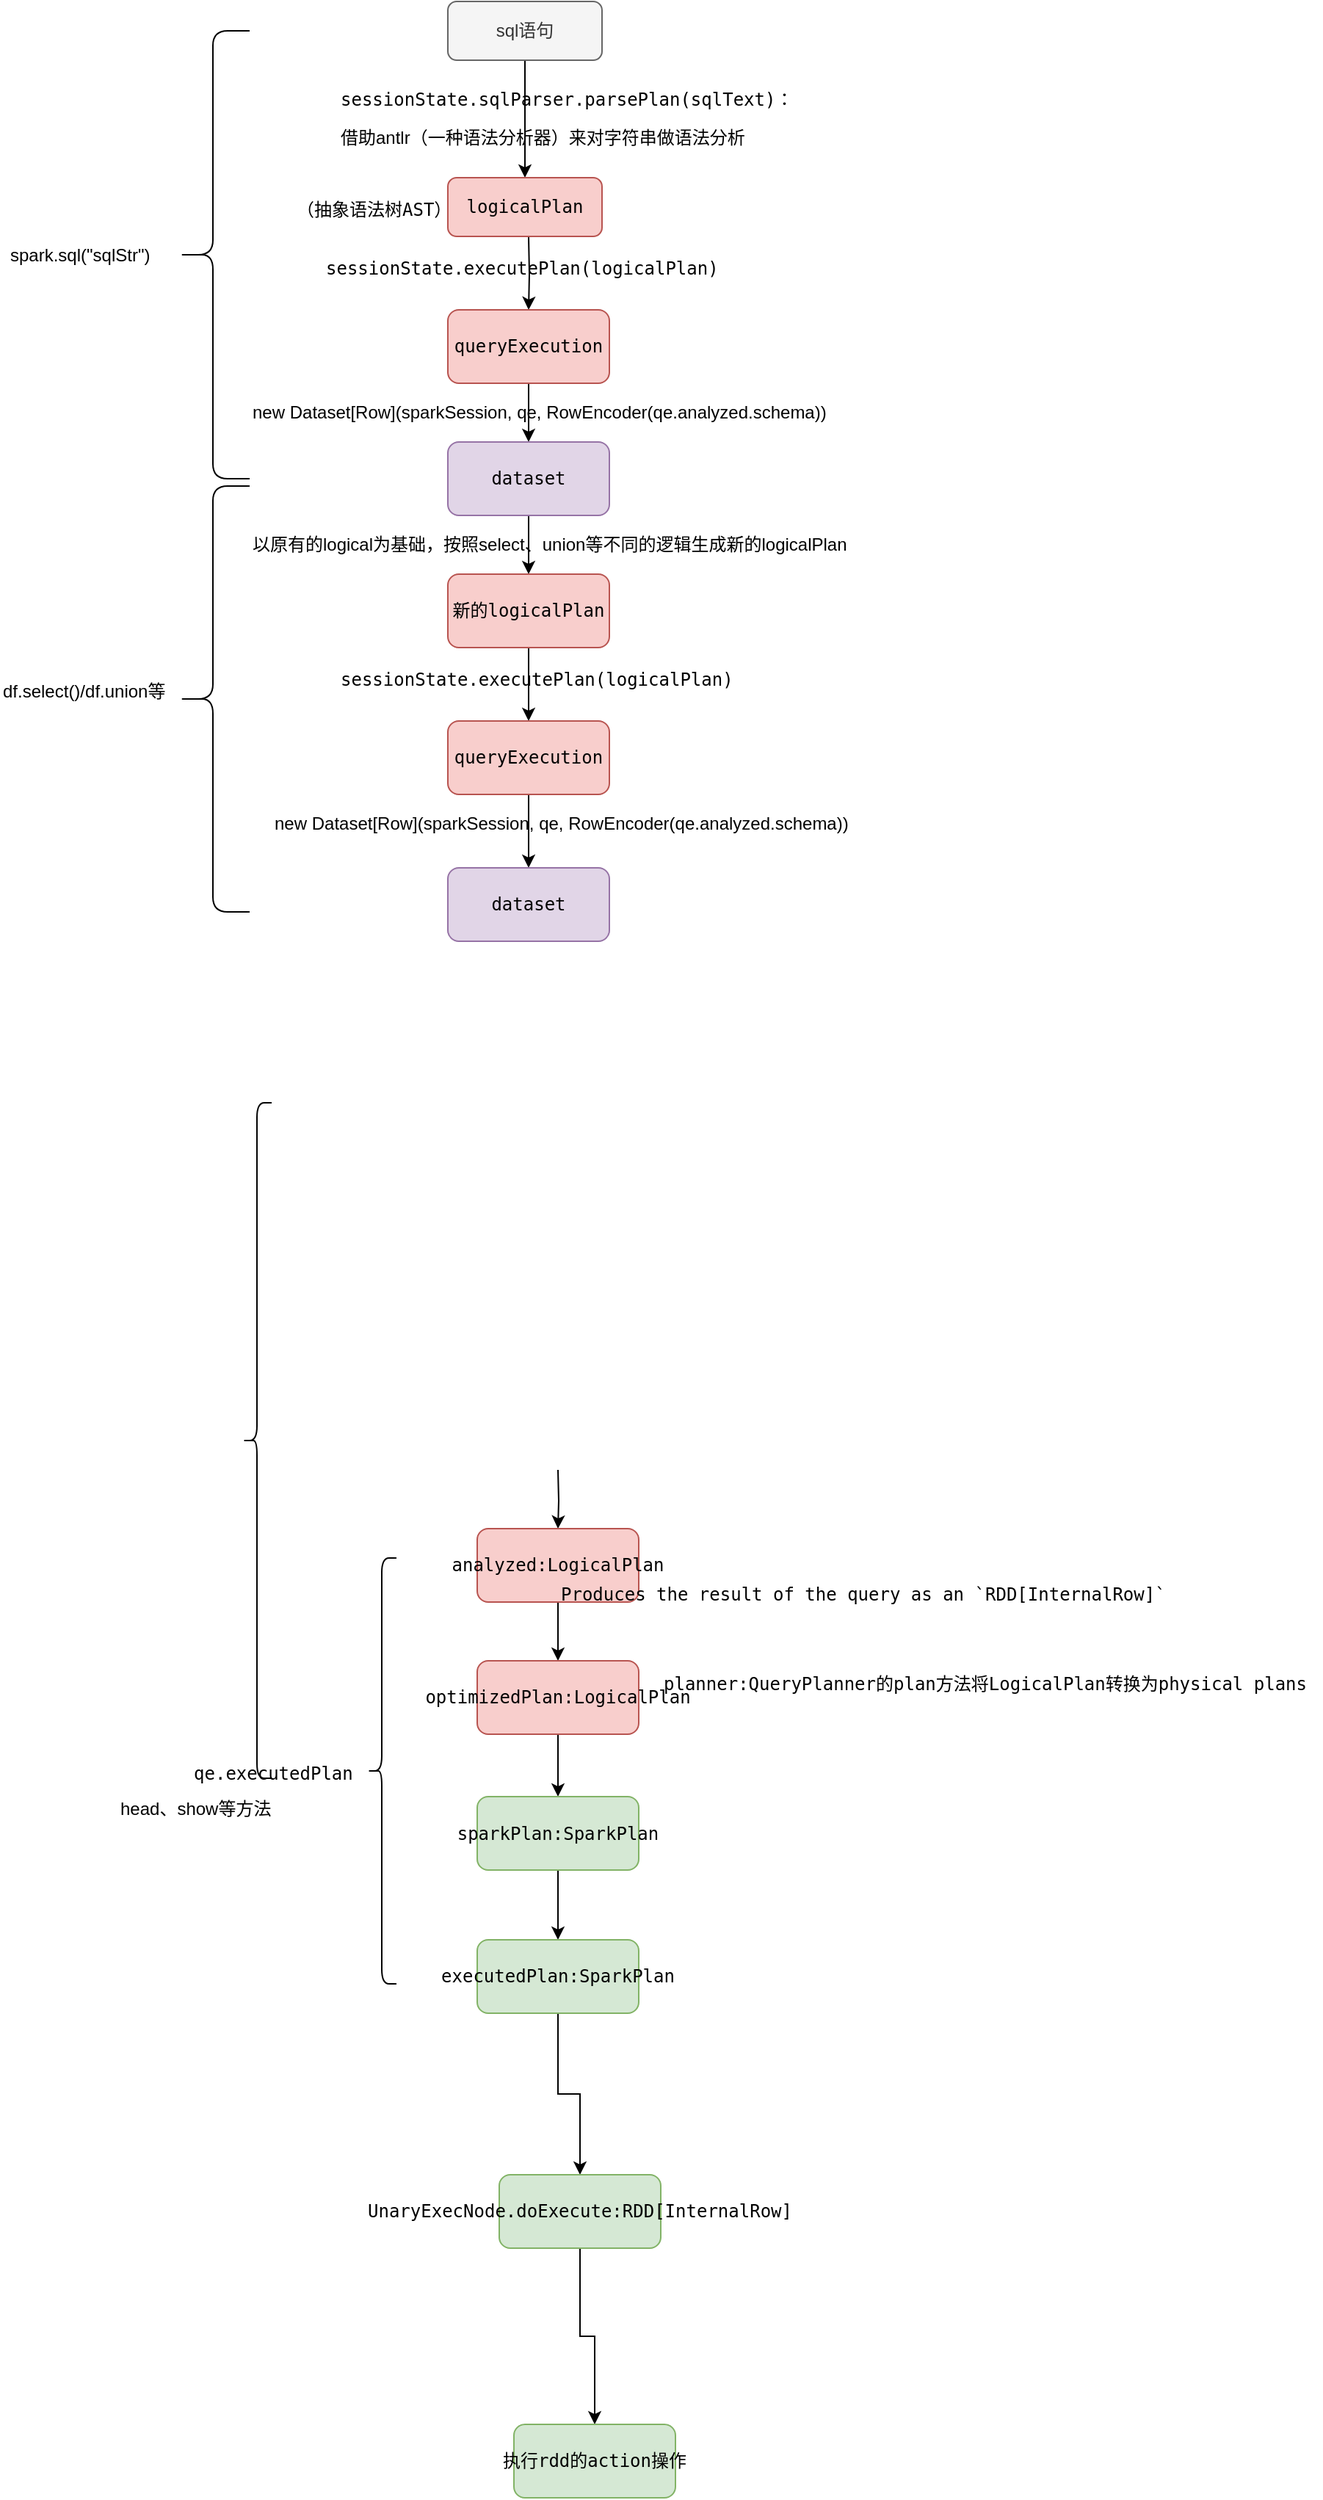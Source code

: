 <mxfile version="13.6.5" type="github">
  <diagram id="dt9gVWyhlOoFSgmwXe27" name="Page-1">
    <mxGraphModel dx="2013" dy="707" grid="1" gridSize="10" guides="1" tooltips="1" connect="1" arrows="1" fold="1" page="1" pageScale="1" pageWidth="827" pageHeight="1169" math="0" shadow="0">
      <root>
        <mxCell id="0" />
        <mxCell id="1" parent="0" />
        <mxCell id="-dyHjd3bptGtPjj9Zdof-26" style="edgeStyle=orthogonalEdgeStyle;rounded=0;orthogonalLoop=1;jettySize=auto;html=1;exitX=0.5;exitY=1;exitDx=0;exitDy=0;" parent="1" source="-dyHjd3bptGtPjj9Zdof-1" target="-dyHjd3bptGtPjj9Zdof-7" edge="1">
          <mxGeometry relative="1" as="geometry" />
        </mxCell>
        <mxCell id="-dyHjd3bptGtPjj9Zdof-1" value="sql语句" style="rounded=1;whiteSpace=wrap;html=1;fillColor=#f5f5f5;strokeColor=#666666;fontColor=#333333;" parent="1" vertex="1">
          <mxGeometry x="205" y="90" width="105" height="40" as="geometry" />
        </mxCell>
        <mxCell id="-dyHjd3bptGtPjj9Zdof-20" value="" style="edgeStyle=orthogonalEdgeStyle;rounded=0;orthogonalLoop=1;jettySize=auto;html=1;" parent="1" target="-dyHjd3bptGtPjj9Zdof-19" edge="1">
          <mxGeometry relative="1" as="geometry">
            <mxPoint x="260" y="250" as="sourcePoint" />
          </mxGeometry>
        </mxCell>
        <mxCell id="-dyHjd3bptGtPjj9Zdof-7" value="&lt;pre&gt;logicalPlan&lt;/pre&gt;" style="rounded=1;whiteSpace=wrap;html=1;fillColor=#f8cecc;strokeColor=#b85450;" parent="1" vertex="1">
          <mxGeometry x="205" y="210" width="105" height="40" as="geometry" />
        </mxCell>
        <mxCell id="-dyHjd3bptGtPjj9Zdof-24" value="" style="edgeStyle=orthogonalEdgeStyle;rounded=0;orthogonalLoop=1;jettySize=auto;html=1;" parent="1" source="-dyHjd3bptGtPjj9Zdof-19" target="-dyHjd3bptGtPjj9Zdof-23" edge="1">
          <mxGeometry relative="1" as="geometry" />
        </mxCell>
        <mxCell id="-dyHjd3bptGtPjj9Zdof-19" value="&lt;pre&gt;&lt;pre&gt;queryExecution&lt;/pre&gt;&lt;/pre&gt;" style="rounded=1;whiteSpace=wrap;html=1;fillColor=#f8cecc;strokeColor=#b85450;" parent="1" vertex="1">
          <mxGeometry x="205" y="300" width="110" height="50" as="geometry" />
        </mxCell>
        <mxCell id="d70ykFKuIf1G3HS4-Ldp-2" value="" style="edgeStyle=orthogonalEdgeStyle;rounded=0;orthogonalLoop=1;jettySize=auto;html=1;" edge="1" parent="1" source="-dyHjd3bptGtPjj9Zdof-23" target="d70ykFKuIf1G3HS4-Ldp-1">
          <mxGeometry relative="1" as="geometry" />
        </mxCell>
        <mxCell id="-dyHjd3bptGtPjj9Zdof-23" value="&lt;pre&gt;&lt;pre&gt;dataset&lt;/pre&gt;&lt;/pre&gt;" style="rounded=1;whiteSpace=wrap;html=1;fillColor=#e1d5e7;strokeColor=#9673a6;" parent="1" vertex="1">
          <mxGeometry x="205" y="390" width="110" height="50" as="geometry" />
        </mxCell>
        <mxCell id="pKj4gWHQKjA0kMIVy3WO-13" value="" style="edgeStyle=orthogonalEdgeStyle;rounded=0;orthogonalLoop=1;jettySize=auto;html=1;" parent="1" target="pKj4gWHQKjA0kMIVy3WO-12" edge="1">
          <mxGeometry relative="1" as="geometry">
            <mxPoint x="280" y="1090" as="sourcePoint" />
          </mxGeometry>
        </mxCell>
        <mxCell id="pKj4gWHQKjA0kMIVy3WO-16" value="" style="edgeStyle=orthogonalEdgeStyle;rounded=0;orthogonalLoop=1;jettySize=auto;html=1;" parent="1" source="pKj4gWHQKjA0kMIVy3WO-12" target="pKj4gWHQKjA0kMIVy3WO-15" edge="1">
          <mxGeometry relative="1" as="geometry" />
        </mxCell>
        <mxCell id="pKj4gWHQKjA0kMIVy3WO-12" value="&lt;pre&gt;&lt;pre&gt;&lt;pre&gt;&lt;span&gt;analyzed:&lt;/span&gt;LogicalPlan&lt;/pre&gt;&lt;/pre&gt;&lt;/pre&gt;" style="rounded=1;whiteSpace=wrap;html=1;fillColor=#f8cecc;strokeColor=#b85450;" parent="1" vertex="1">
          <mxGeometry x="225" y="1130" width="110" height="50" as="geometry" />
        </mxCell>
        <mxCell id="axlH73A9_Z8-cDt6JRsq-2" value="" style="edgeStyle=orthogonalEdgeStyle;rounded=0;orthogonalLoop=1;jettySize=auto;html=1;" parent="1" source="pKj4gWHQKjA0kMIVy3WO-15" target="axlH73A9_Z8-cDt6JRsq-1" edge="1">
          <mxGeometry relative="1" as="geometry" />
        </mxCell>
        <mxCell id="pKj4gWHQKjA0kMIVy3WO-15" value="&lt;pre&gt;&lt;pre&gt;&lt;pre&gt;&lt;pre&gt;&lt;pre&gt;&lt;span&gt;optimizedPlan:&lt;/span&gt;LogicalPlan&lt;/pre&gt;&lt;/pre&gt;&lt;/pre&gt;&lt;/pre&gt;&lt;/pre&gt;" style="rounded=1;whiteSpace=wrap;html=1;fillColor=#f8cecc;strokeColor=#b85450;" parent="1" vertex="1">
          <mxGeometry x="225" y="1220" width="110" height="50" as="geometry" />
        </mxCell>
        <mxCell id="axlH73A9_Z8-cDt6JRsq-4" style="edgeStyle=orthogonalEdgeStyle;rounded=0;orthogonalLoop=1;jettySize=auto;html=1;exitX=0.5;exitY=1;exitDx=0;exitDy=0;" parent="1" source="axlH73A9_Z8-cDt6JRsq-1" target="pKj4gWHQKjA0kMIVy3WO-17" edge="1">
          <mxGeometry relative="1" as="geometry" />
        </mxCell>
        <mxCell id="axlH73A9_Z8-cDt6JRsq-1" value="&lt;pre&gt;&lt;pre&gt;&lt;pre&gt;&lt;pre&gt;&lt;pre&gt;&lt;span&gt;sparkPlan:&lt;/span&gt;SparkPlan&lt;/pre&gt;&lt;/pre&gt;&lt;/pre&gt;&lt;/pre&gt;&lt;/pre&gt;" style="rounded=1;whiteSpace=wrap;html=1;fillColor=#d5e8d4;strokeColor=#82b366;" parent="1" vertex="1">
          <mxGeometry x="225" y="1312.5" width="110" height="50" as="geometry" />
        </mxCell>
        <mxCell id="axlH73A9_Z8-cDt6JRsq-10" style="edgeStyle=orthogonalEdgeStyle;rounded=0;orthogonalLoop=1;jettySize=auto;html=1;exitX=0.5;exitY=1;exitDx=0;exitDy=0;entryX=0.5;entryY=0;entryDx=0;entryDy=0;" parent="1" source="pKj4gWHQKjA0kMIVy3WO-17" target="axlH73A9_Z8-cDt6JRsq-7" edge="1">
          <mxGeometry relative="1" as="geometry" />
        </mxCell>
        <mxCell id="pKj4gWHQKjA0kMIVy3WO-17" value="&lt;pre&gt;&lt;pre&gt;&lt;pre&gt;&lt;pre&gt;&lt;pre&gt;executedPlan&lt;span&gt;:&lt;/span&gt;SparkPlan&lt;/pre&gt;&lt;/pre&gt;&lt;/pre&gt;&lt;/pre&gt;&lt;/pre&gt;" style="rounded=1;whiteSpace=wrap;html=1;fillColor=#d5e8d4;strokeColor=#82b366;" parent="1" vertex="1">
          <mxGeometry x="225" y="1410" width="110" height="50" as="geometry" />
        </mxCell>
        <mxCell id="-dyHjd3bptGtPjj9Zdof-10" value="&lt;pre&gt;&lt;span&gt;sessionState&lt;/span&gt;.sqlParser.parsePlan(sqlText)：&lt;/pre&gt;借助antlr（一种语法分析器）来对字符串做语法分析" style="text;html=1;resizable=0;points=[];autosize=1;align=left;verticalAlign=top;spacingTop=-4;" parent="1" vertex="1">
          <mxGeometry x="130" y="135" width="320" height="50" as="geometry" />
        </mxCell>
        <mxCell id="-dyHjd3bptGtPjj9Zdof-21" value="&lt;pre&gt;&lt;span&gt;sessionState&lt;/span&gt;.executePlan(logicalPlan)&lt;/pre&gt;" style="text;html=1;resizable=0;points=[];autosize=1;align=left;verticalAlign=top;spacingTop=-4;" parent="1" vertex="1">
          <mxGeometry x="120" y="250" width="280" height="40" as="geometry" />
        </mxCell>
        <mxCell id="-dyHjd3bptGtPjj9Zdof-25" value="new Dataset[Row](sparkSession, qe, RowEncoder(qe.analyzed.schema))" style="text;html=1;resizable=0;points=[];autosize=1;align=left;verticalAlign=top;spacingTop=-4;" parent="1" vertex="1">
          <mxGeometry x="70" y="360" width="410" height="20" as="geometry" />
        </mxCell>
        <mxCell id="pKj4gWHQKjA0kMIVy3WO-6" value="&lt;pre&gt;（抽象语法树AST）&lt;/pre&gt;" style="text;html=1;resizable=0;points=[];autosize=1;align=left;verticalAlign=top;spacingTop=-4;" parent="1" vertex="1">
          <mxGeometry x="100" y="210" width="120" height="40" as="geometry" />
        </mxCell>
        <mxCell id="pKj4gWHQKjA0kMIVy3WO-11" value="df.select()/df.union等" style="text;html=1;resizable=0;points=[];autosize=1;align=left;verticalAlign=top;spacingTop=-4;" parent="1" vertex="1">
          <mxGeometry x="-100" y="550" width="130" height="20" as="geometry" />
        </mxCell>
        <mxCell id="axlH73A9_Z8-cDt6JRsq-3" value="&lt;pre&gt;planner:QueryPlanner的plan方法将LogicalPlan转换为physical plans&lt;/pre&gt;" style="text;html=1;resizable=0;points=[];autosize=1;align=left;verticalAlign=top;spacingTop=-4;" parent="1" vertex="1">
          <mxGeometry x="350" y="1213.5" width="450" height="40" as="geometry" />
        </mxCell>
        <mxCell id="axlH73A9_Z8-cDt6JRsq-5" value="" style="shape=curlyBracket;whiteSpace=wrap;html=1;rounded=1;" parent="1" vertex="1">
          <mxGeometry x="150" y="1150" width="20" height="290" as="geometry" />
        </mxCell>
        <mxCell id="axlH73A9_Z8-cDt6JRsq-6" value="&lt;pre&gt;qe.&lt;span&gt;executedPlan&lt;/span&gt;&lt;/pre&gt;" style="text;html=1;resizable=0;points=[];autosize=1;align=left;verticalAlign=top;spacingTop=-4;" parent="1" vertex="1">
          <mxGeometry x="30" y="1275" width="120" height="40" as="geometry" />
        </mxCell>
        <mxCell id="axlH73A9_Z8-cDt6JRsq-9" value="" style="edgeStyle=orthogonalEdgeStyle;rounded=0;orthogonalLoop=1;jettySize=auto;html=1;" parent="1" source="axlH73A9_Z8-cDt6JRsq-7" target="axlH73A9_Z8-cDt6JRsq-8" edge="1">
          <mxGeometry relative="1" as="geometry" />
        </mxCell>
        <mxCell id="axlH73A9_Z8-cDt6JRsq-7" value="&lt;pre&gt;&lt;pre&gt;&lt;pre&gt;&lt;pre&gt;&lt;pre&gt;&lt;pre&gt;UnaryExecNode.&lt;span&gt;doExecute:&lt;/span&gt;RDD[InternalRow]&lt;/pre&gt;&lt;/pre&gt;&lt;/pre&gt;&lt;/pre&gt;&lt;/pre&gt;&lt;/pre&gt;" style="rounded=1;whiteSpace=wrap;html=1;fillColor=#d5e8d4;strokeColor=#82b366;" parent="1" vertex="1">
          <mxGeometry x="240" y="1570" width="110" height="50" as="geometry" />
        </mxCell>
        <mxCell id="axlH73A9_Z8-cDt6JRsq-8" value="&lt;pre&gt;&lt;pre&gt;&lt;pre&gt;&lt;pre&gt;&lt;pre&gt;执行rdd的action操作&lt;/pre&gt;&lt;/pre&gt;&lt;/pre&gt;&lt;/pre&gt;&lt;/pre&gt;" style="rounded=1;whiteSpace=wrap;html=1;fillColor=#d5e8d4;strokeColor=#82b366;" parent="1" vertex="1">
          <mxGeometry x="250" y="1740" width="110" height="50" as="geometry" />
        </mxCell>
        <mxCell id="axlH73A9_Z8-cDt6JRsq-11" value="&lt;pre&gt;&lt;span&gt;Produces the result of the query as an &lt;/span&gt;&lt;span&gt;`&lt;/span&gt;&lt;span&gt;RDD[InternalRow]&lt;/span&gt;&lt;span&gt;`&lt;/span&gt;&lt;/pre&gt;" style="text;html=1;resizable=0;points=[];autosize=1;align=left;verticalAlign=top;spacingTop=-4;" parent="1" vertex="1">
          <mxGeometry x="280" y="1152.5" width="430" height="40" as="geometry" />
        </mxCell>
        <mxCell id="axlH73A9_Z8-cDt6JRsq-14" value="head、show等方法" style="text;html=1;resizable=0;points=[];autosize=1;align=left;verticalAlign=top;spacingTop=-4;" parent="1" vertex="1">
          <mxGeometry x="-20" y="1311" width="120" height="20" as="geometry" />
        </mxCell>
        <mxCell id="axlH73A9_Z8-cDt6JRsq-18" value="" style="shape=curlyBracket;whiteSpace=wrap;html=1;rounded=1;" parent="1" vertex="1">
          <mxGeometry x="65" y="840" width="20" height="460" as="geometry" />
        </mxCell>
        <mxCell id="d70ykFKuIf1G3HS4-Ldp-10" value="" style="edgeStyle=orthogonalEdgeStyle;rounded=0;orthogonalLoop=1;jettySize=auto;html=1;" edge="1" parent="1" source="d70ykFKuIf1G3HS4-Ldp-1" target="d70ykFKuIf1G3HS4-Ldp-6">
          <mxGeometry relative="1" as="geometry" />
        </mxCell>
        <mxCell id="d70ykFKuIf1G3HS4-Ldp-1" value="&lt;pre&gt;&lt;pre&gt;新的logicalPlan&lt;/pre&gt;&lt;/pre&gt;" style="rounded=1;whiteSpace=wrap;html=1;fillColor=#f8cecc;strokeColor=#b85450;" vertex="1" parent="1">
          <mxGeometry x="205" y="480" width="110" height="50" as="geometry" />
        </mxCell>
        <mxCell id="d70ykFKuIf1G3HS4-Ldp-3" value="以原有的logical为基础，按照select、union等不同的逻辑生成新的logicalPlan" style="text;html=1;resizable=0;points=[];autosize=1;align=left;verticalAlign=top;spacingTop=-4;" vertex="1" parent="1">
          <mxGeometry x="70" y="450" width="420" height="20" as="geometry" />
        </mxCell>
        <mxCell id="d70ykFKuIf1G3HS4-Ldp-5" value="" style="edgeStyle=orthogonalEdgeStyle;rounded=0;orthogonalLoop=1;jettySize=auto;html=1;" edge="1" parent="1" source="d70ykFKuIf1G3HS4-Ldp-6" target="d70ykFKuIf1G3HS4-Ldp-7">
          <mxGeometry relative="1" as="geometry" />
        </mxCell>
        <mxCell id="d70ykFKuIf1G3HS4-Ldp-6" value="&lt;pre&gt;&lt;pre&gt;queryExecution&lt;/pre&gt;&lt;/pre&gt;" style="rounded=1;whiteSpace=wrap;html=1;fillColor=#f8cecc;strokeColor=#b85450;" vertex="1" parent="1">
          <mxGeometry x="205" y="580" width="110" height="50" as="geometry" />
        </mxCell>
        <mxCell id="d70ykFKuIf1G3HS4-Ldp-7" value="&lt;pre&gt;&lt;pre&gt;dataset&lt;/pre&gt;&lt;/pre&gt;" style="rounded=1;whiteSpace=wrap;html=1;fillColor=#e1d5e7;strokeColor=#9673a6;" vertex="1" parent="1">
          <mxGeometry x="205" y="680" width="110" height="50" as="geometry" />
        </mxCell>
        <mxCell id="d70ykFKuIf1G3HS4-Ldp-8" value="&lt;pre&gt;&lt;span&gt;sessionState&lt;/span&gt;.executePlan(logicalPlan)&lt;/pre&gt;" style="text;html=1;resizable=0;points=[];autosize=1;align=left;verticalAlign=top;spacingTop=-4;" vertex="1" parent="1">
          <mxGeometry x="130" y="530" width="280" height="40" as="geometry" />
        </mxCell>
        <mxCell id="d70ykFKuIf1G3HS4-Ldp-9" value="new Dataset[Row](sparkSession, qe, RowEncoder(qe.analyzed.schema))" style="text;html=1;resizable=0;points=[];autosize=1;align=left;verticalAlign=top;spacingTop=-4;" vertex="1" parent="1">
          <mxGeometry x="85" y="640" width="410" height="20" as="geometry" />
        </mxCell>
        <mxCell id="d70ykFKuIf1G3HS4-Ldp-11" value="" style="shape=curlyBracket;whiteSpace=wrap;html=1;rounded=1;" vertex="1" parent="1">
          <mxGeometry x="20" y="420" width="50" height="290" as="geometry" />
        </mxCell>
        <mxCell id="d70ykFKuIf1G3HS4-Ldp-12" value="" style="shape=curlyBracket;whiteSpace=wrap;html=1;rounded=1;" vertex="1" parent="1">
          <mxGeometry x="20" y="110" width="50" height="305" as="geometry" />
        </mxCell>
        <mxCell id="d70ykFKuIf1G3HS4-Ldp-15" value="spark.sql(&quot;sqlStr&quot;)" style="text;html=1;resizable=0;points=[];autosize=1;align=left;verticalAlign=top;spacingTop=-4;" vertex="1" parent="1">
          <mxGeometry x="-95" y="252.5" width="110" height="20" as="geometry" />
        </mxCell>
      </root>
    </mxGraphModel>
  </diagram>
</mxfile>
